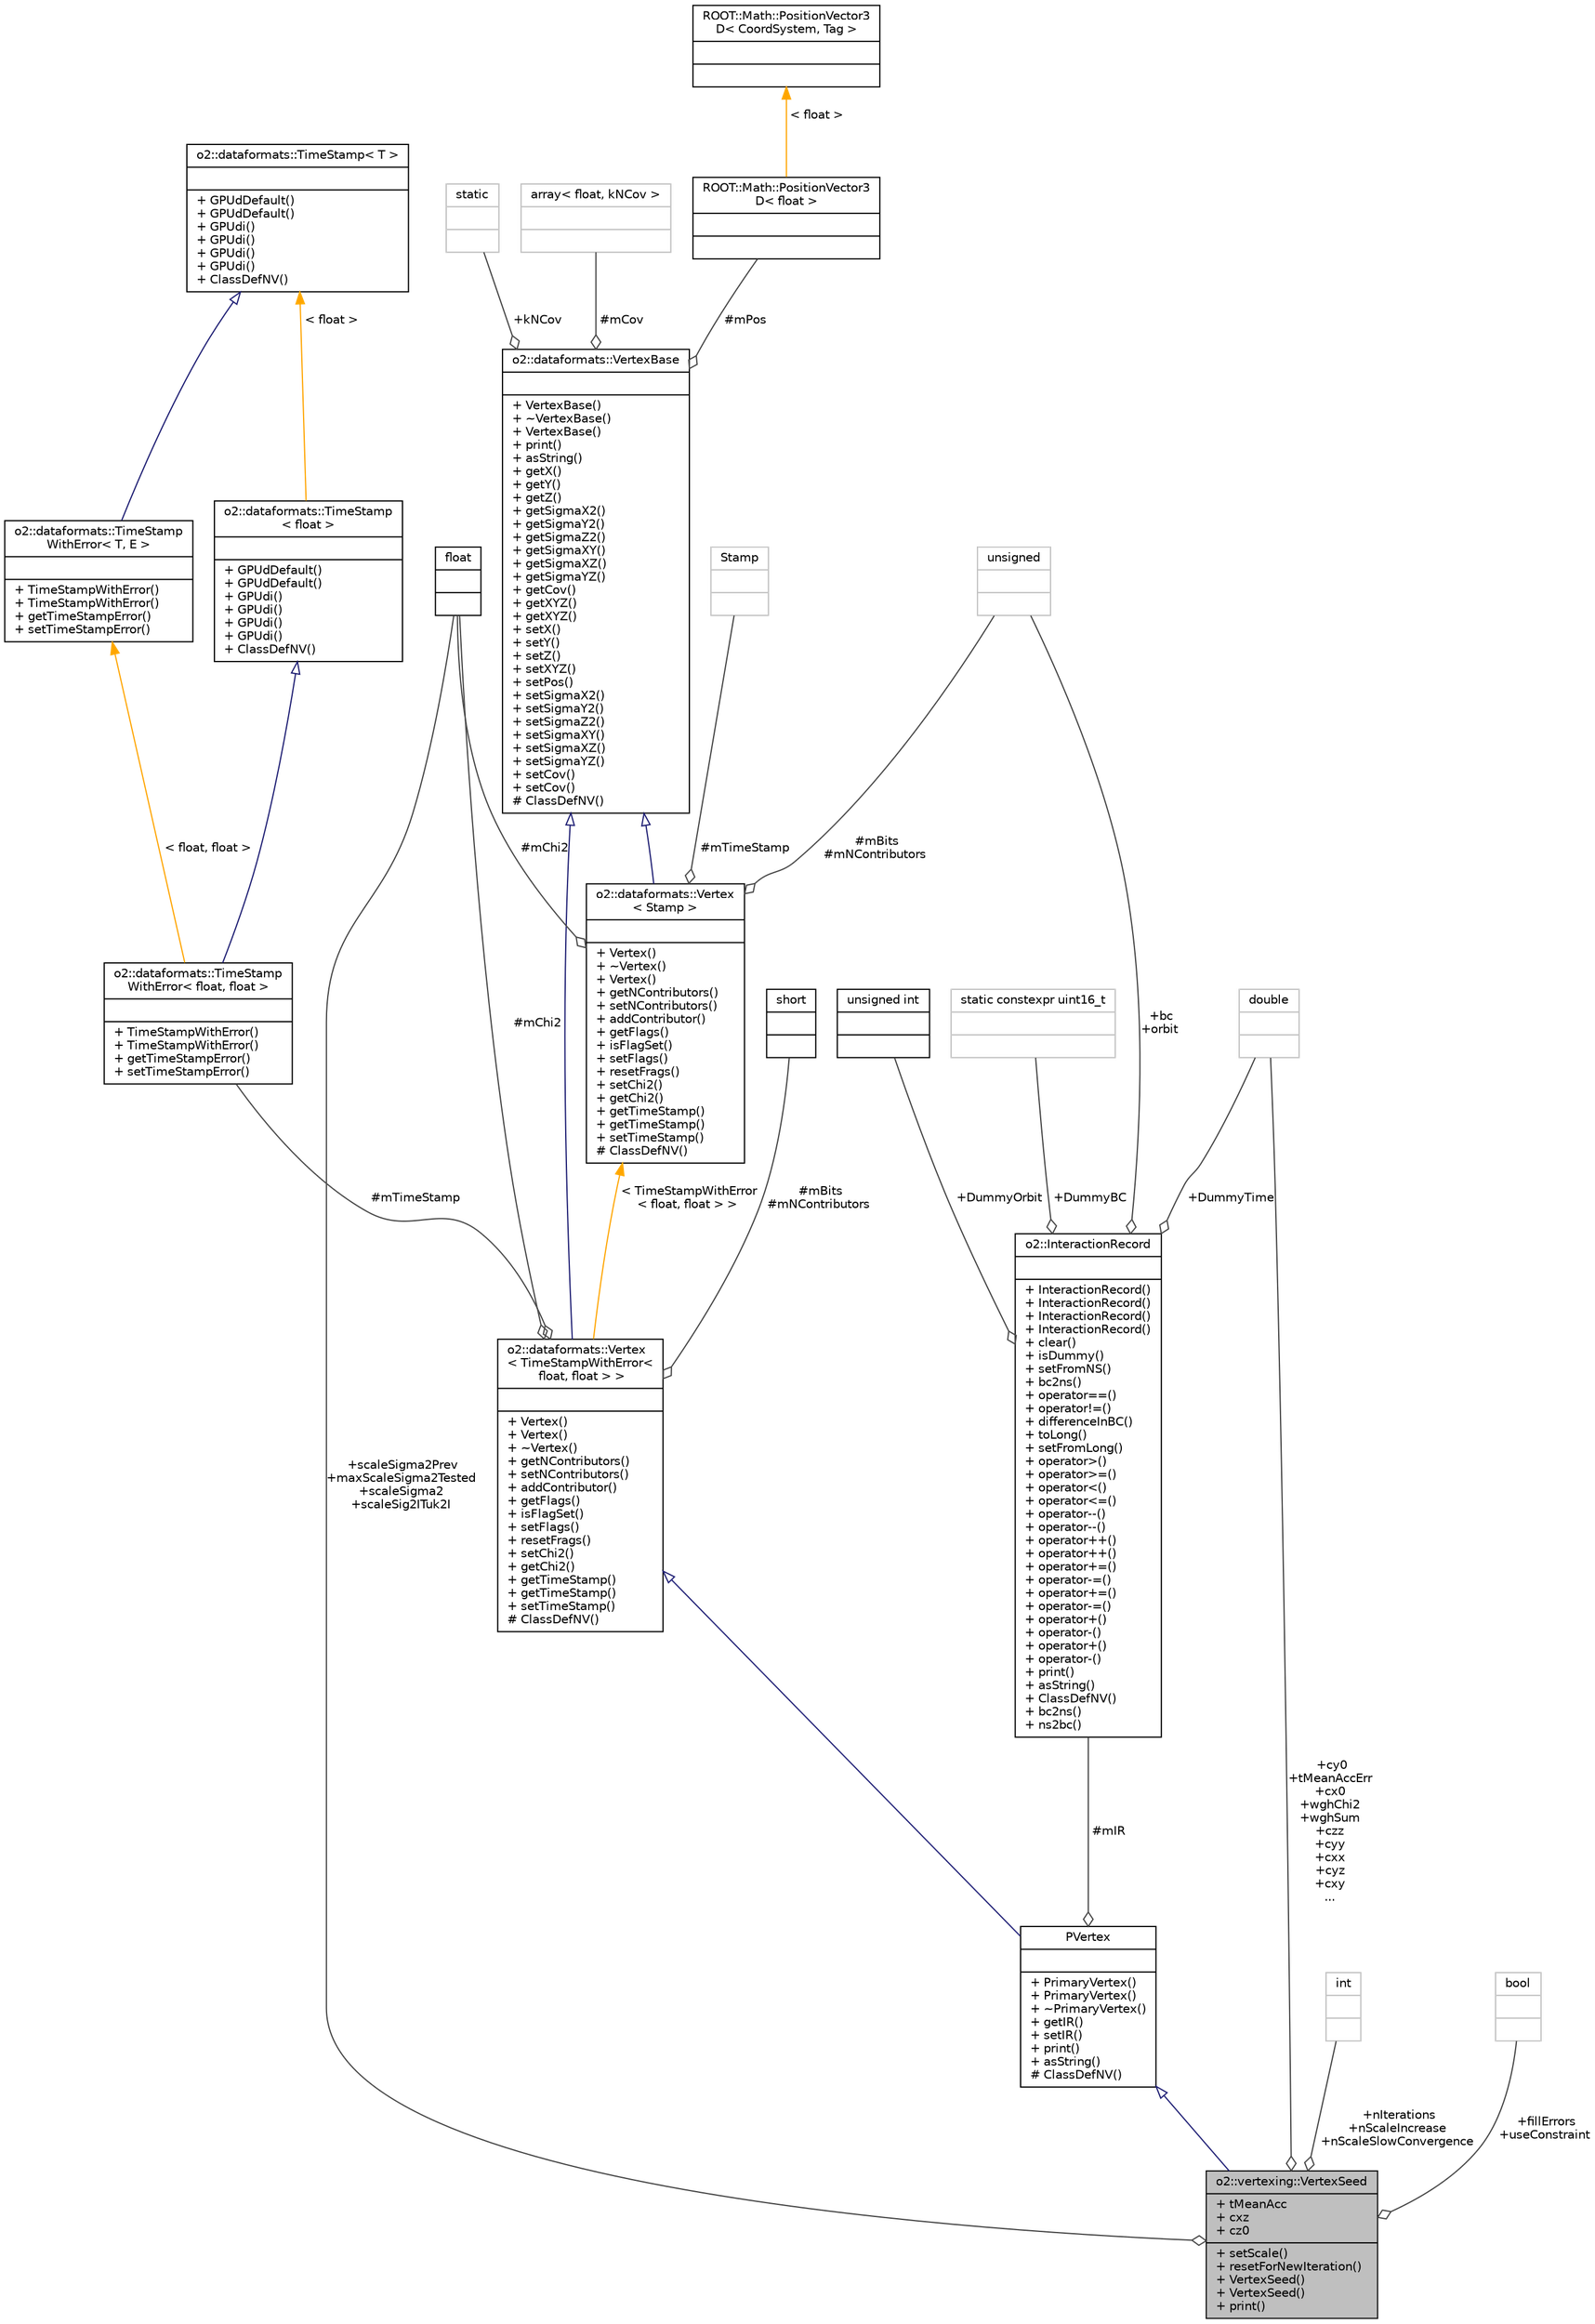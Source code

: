 digraph "o2::vertexing::VertexSeed"
{
 // INTERACTIVE_SVG=YES
  bgcolor="transparent";
  edge [fontname="Helvetica",fontsize="10",labelfontname="Helvetica",labelfontsize="10"];
  node [fontname="Helvetica",fontsize="10",shape=record];
  Node5 [label="{o2::vertexing::VertexSeed\n|+ tMeanAcc\l+ cxz\l+ cz0\l|+ setScale()\l+ resetForNewIteration()\l+ VertexSeed()\l+ VertexSeed()\l+ print()\l}",height=0.2,width=0.4,color="black", fillcolor="grey75", style="filled", fontcolor="black"];
  Node6 -> Node5 [dir="back",color="midnightblue",fontsize="10",style="solid",arrowtail="onormal",fontname="Helvetica"];
  Node6 [label="{PVertex\n||+ PrimaryVertex()\l+ PrimaryVertex()\l+ ~PrimaryVertex()\l+ getIR()\l+ setIR()\l+ print()\l+ asString()\l# ClassDefNV()\l}",height=0.2,width=0.4,color="black",URL="$d1/d87/classo2_1_1dataformats_1_1PrimaryVertex.html"];
  Node7 -> Node6 [dir="back",color="midnightblue",fontsize="10",style="solid",arrowtail="onormal",fontname="Helvetica"];
  Node7 [label="{o2::dataformats::Vertex\l\< TimeStampWithError\<\l float, float \> \>\n||+ Vertex()\l+ Vertex()\l+ ~Vertex()\l+ getNContributors()\l+ setNContributors()\l+ addContributor()\l+ getFlags()\l+ isFlagSet()\l+ setFlags()\l+ resetFrags()\l+ setChi2()\l+ getChi2()\l+ getTimeStamp()\l+ getTimeStamp()\l+ setTimeStamp()\l# ClassDefNV()\l}",height=0.2,width=0.4,color="black",URL="$dd/ded/classo2_1_1dataformats_1_1Vertex.html"];
  Node8 -> Node7 [dir="back",color="midnightblue",fontsize="10",style="solid",arrowtail="onormal",fontname="Helvetica"];
  Node8 [label="{o2::dataformats::VertexBase\n||+ VertexBase()\l+ ~VertexBase()\l+ VertexBase()\l+ print()\l+ asString()\l+ getX()\l+ getY()\l+ getZ()\l+ getSigmaX2()\l+ getSigmaY2()\l+ getSigmaZ2()\l+ getSigmaXY()\l+ getSigmaXZ()\l+ getSigmaYZ()\l+ getCov()\l+ getXYZ()\l+ getXYZ()\l+ setX()\l+ setY()\l+ setZ()\l+ setXYZ()\l+ setPos()\l+ setSigmaX2()\l+ setSigmaY2()\l+ setSigmaZ2()\l+ setSigmaXY()\l+ setSigmaXZ()\l+ setSigmaYZ()\l+ setCov()\l+ setCov()\l# ClassDefNV()\l}",height=0.2,width=0.4,color="black",URL="$dc/d08/classo2_1_1dataformats_1_1VertexBase.html"];
  Node9 -> Node8 [color="grey25",fontsize="10",style="solid",label=" #mCov" ,arrowhead="odiamond",fontname="Helvetica"];
  Node9 [label="{array\< float, kNCov \>\n||}",height=0.2,width=0.4,color="grey75"];
  Node10 -> Node8 [color="grey25",fontsize="10",style="solid",label=" #mPos" ,arrowhead="odiamond",fontname="Helvetica"];
  Node10 [label="{ROOT::Math::PositionVector3\lD\< float \>\n||}",height=0.2,width=0.4,color="black",URL="$d5/daf/classROOT_1_1Math_1_1PositionVector3D.html"];
  Node11 -> Node10 [dir="back",color="orange",fontsize="10",style="solid",label=" \< float \>" ,fontname="Helvetica"];
  Node11 [label="{ROOT::Math::PositionVector3\lD\< CoordSystem, Tag \>\n||}",height=0.2,width=0.4,color="black",URL="$d5/daf/classROOT_1_1Math_1_1PositionVector3D.html"];
  Node12 -> Node8 [color="grey25",fontsize="10",style="solid",label=" +kNCov" ,arrowhead="odiamond",fontname="Helvetica"];
  Node12 [label="{static\n||}",height=0.2,width=0.4,color="grey75"];
  Node13 -> Node7 [color="grey25",fontsize="10",style="solid",label=" #mBits\n#mNContributors" ,arrowhead="odiamond",fontname="Helvetica"];
  Node13 [label="{short\n||}",height=0.2,width=0.4,color="black",URL="$dc/d10/classshort.html"];
  Node14 -> Node7 [color="grey25",fontsize="10",style="solid",label=" #mChi2" ,arrowhead="odiamond",fontname="Helvetica"];
  Node14 [label="{float\n||}",height=0.2,width=0.4,color="black",URL="$d4/dc3/classfloat.html"];
  Node15 -> Node7 [color="grey25",fontsize="10",style="solid",label=" #mTimeStamp" ,arrowhead="odiamond",fontname="Helvetica"];
  Node15 [label="{o2::dataformats::TimeStamp\lWithError\< float, float \>\n||+ TimeStampWithError()\l+ TimeStampWithError()\l+ getTimeStampError()\l+ setTimeStampError()\l}",height=0.2,width=0.4,color="black",URL="$d3/dbf/classo2_1_1dataformats_1_1TimeStampWithError.html"];
  Node16 -> Node15 [dir="back",color="midnightblue",fontsize="10",style="solid",arrowtail="onormal",fontname="Helvetica"];
  Node16 [label="{o2::dataformats::TimeStamp\l\< float \>\n||+ GPUdDefault()\l+ GPUdDefault()\l+ GPUdi()\l+ GPUdi()\l+ GPUdi()\l+ GPUdi()\l+ ClassDefNV()\l}",height=0.2,width=0.4,color="black",URL="$d0/d94/classo2_1_1dataformats_1_1TimeStamp.html"];
  Node17 -> Node16 [dir="back",color="orange",fontsize="10",style="solid",label=" \< float \>" ,fontname="Helvetica"];
  Node17 [label="{o2::dataformats::TimeStamp\< T \>\n||+ GPUdDefault()\l+ GPUdDefault()\l+ GPUdi()\l+ GPUdi()\l+ GPUdi()\l+ GPUdi()\l+ ClassDefNV()\l}",height=0.2,width=0.4,color="black",URL="$d0/d94/classo2_1_1dataformats_1_1TimeStamp.html"];
  Node18 -> Node15 [dir="back",color="orange",fontsize="10",style="solid",label=" \< float, float \>" ,fontname="Helvetica"];
  Node18 [label="{o2::dataformats::TimeStamp\lWithError\< T, E \>\n||+ TimeStampWithError()\l+ TimeStampWithError()\l+ getTimeStampError()\l+ setTimeStampError()\l}",height=0.2,width=0.4,color="black",URL="$d3/dbf/classo2_1_1dataformats_1_1TimeStampWithError.html"];
  Node17 -> Node18 [dir="back",color="midnightblue",fontsize="10",style="solid",arrowtail="onormal",fontname="Helvetica"];
  Node19 -> Node7 [dir="back",color="orange",fontsize="10",style="solid",label=" \< TimeStampWithError\l\< float, float \> \>" ,fontname="Helvetica"];
  Node19 [label="{o2::dataformats::Vertex\l\< Stamp \>\n||+ Vertex()\l+ ~Vertex()\l+ Vertex()\l+ getNContributors()\l+ setNContributors()\l+ addContributor()\l+ getFlags()\l+ isFlagSet()\l+ setFlags()\l+ resetFrags()\l+ setChi2()\l+ getChi2()\l+ getTimeStamp()\l+ getTimeStamp()\l+ setTimeStamp()\l# ClassDefNV()\l}",height=0.2,width=0.4,color="black",URL="$dd/ded/classo2_1_1dataformats_1_1Vertex.html"];
  Node8 -> Node19 [dir="back",color="midnightblue",fontsize="10",style="solid",arrowtail="onormal",fontname="Helvetica"];
  Node14 -> Node19 [color="grey25",fontsize="10",style="solid",label=" #mChi2" ,arrowhead="odiamond",fontname="Helvetica"];
  Node20 -> Node19 [color="grey25",fontsize="10",style="solid",label=" #mBits\n#mNContributors" ,arrowhead="odiamond",fontname="Helvetica"];
  Node20 [label="{unsigned\n||}",height=0.2,width=0.4,color="grey75"];
  Node21 -> Node19 [color="grey25",fontsize="10",style="solid",label=" #mTimeStamp" ,arrowhead="odiamond",fontname="Helvetica"];
  Node21 [label="{Stamp\n||}",height=0.2,width=0.4,color="grey75"];
  Node22 -> Node6 [color="grey25",fontsize="10",style="solid",label=" #mIR" ,arrowhead="odiamond",fontname="Helvetica"];
  Node22 [label="{o2::InteractionRecord\n||+ InteractionRecord()\l+ InteractionRecord()\l+ InteractionRecord()\l+ InteractionRecord()\l+ clear()\l+ isDummy()\l+ setFromNS()\l+ bc2ns()\l+ operator==()\l+ operator!=()\l+ differenceInBC()\l+ toLong()\l+ setFromLong()\l+ operator\>()\l+ operator\>=()\l+ operator\<()\l+ operator\<=()\l+ operator--()\l+ operator--()\l+ operator++()\l+ operator++()\l+ operator+=()\l+ operator-=()\l+ operator+=()\l+ operator-=()\l+ operator+()\l+ operator-()\l+ operator+()\l+ operator-()\l+ print()\l+ asString()\l+ ClassDefNV()\l+ bc2ns()\l+ ns2bc()\l}",height=0.2,width=0.4,color="black",URL="$d1/d21/structo2_1_1InteractionRecord.html"];
  Node23 -> Node22 [color="grey25",fontsize="10",style="solid",label=" +DummyTime" ,arrowhead="odiamond",fontname="Helvetica"];
  Node23 [label="{double\n||}",height=0.2,width=0.4,color="grey75"];
  Node24 -> Node22 [color="grey25",fontsize="10",style="solid",label=" +DummyOrbit" ,arrowhead="odiamond",fontname="Helvetica"];
  Node24 [label="{unsigned int\n||}",height=0.2,width=0.4,color="black",URL="$d2/d5f/classunsigned_01int.html"];
  Node20 -> Node22 [color="grey25",fontsize="10",style="solid",label=" +bc\n+orbit" ,arrowhead="odiamond",fontname="Helvetica"];
  Node25 -> Node22 [color="grey25",fontsize="10",style="solid",label=" +DummyBC" ,arrowhead="odiamond",fontname="Helvetica"];
  Node25 [label="{static constexpr uint16_t\n||}",height=0.2,width=0.4,color="grey75"];
  Node23 -> Node5 [color="grey25",fontsize="10",style="solid",label=" +cy0\n+tMeanAccErr\n+cx0\n+wghChi2\n+wghSum\n+czz\n+cyy\n+cxx\n+cyz\n+cxy\n..." ,arrowhead="odiamond",fontname="Helvetica"];
  Node14 -> Node5 [color="grey25",fontsize="10",style="solid",label=" +scaleSigma2Prev\n+maxScaleSigma2Tested\n+scaleSigma2\n+scaleSig2ITuk2I" ,arrowhead="odiamond",fontname="Helvetica"];
  Node26 -> Node5 [color="grey25",fontsize="10",style="solid",label=" +nIterations\n+nScaleIncrease\n+nScaleSlowConvergence" ,arrowhead="odiamond",fontname="Helvetica"];
  Node26 [label="{int\n||}",height=0.2,width=0.4,color="grey75"];
  Node27 -> Node5 [color="grey25",fontsize="10",style="solid",label=" +fillErrors\n+useConstraint" ,arrowhead="odiamond",fontname="Helvetica"];
  Node27 [label="{bool\n||}",height=0.2,width=0.4,color="grey75"];
}
